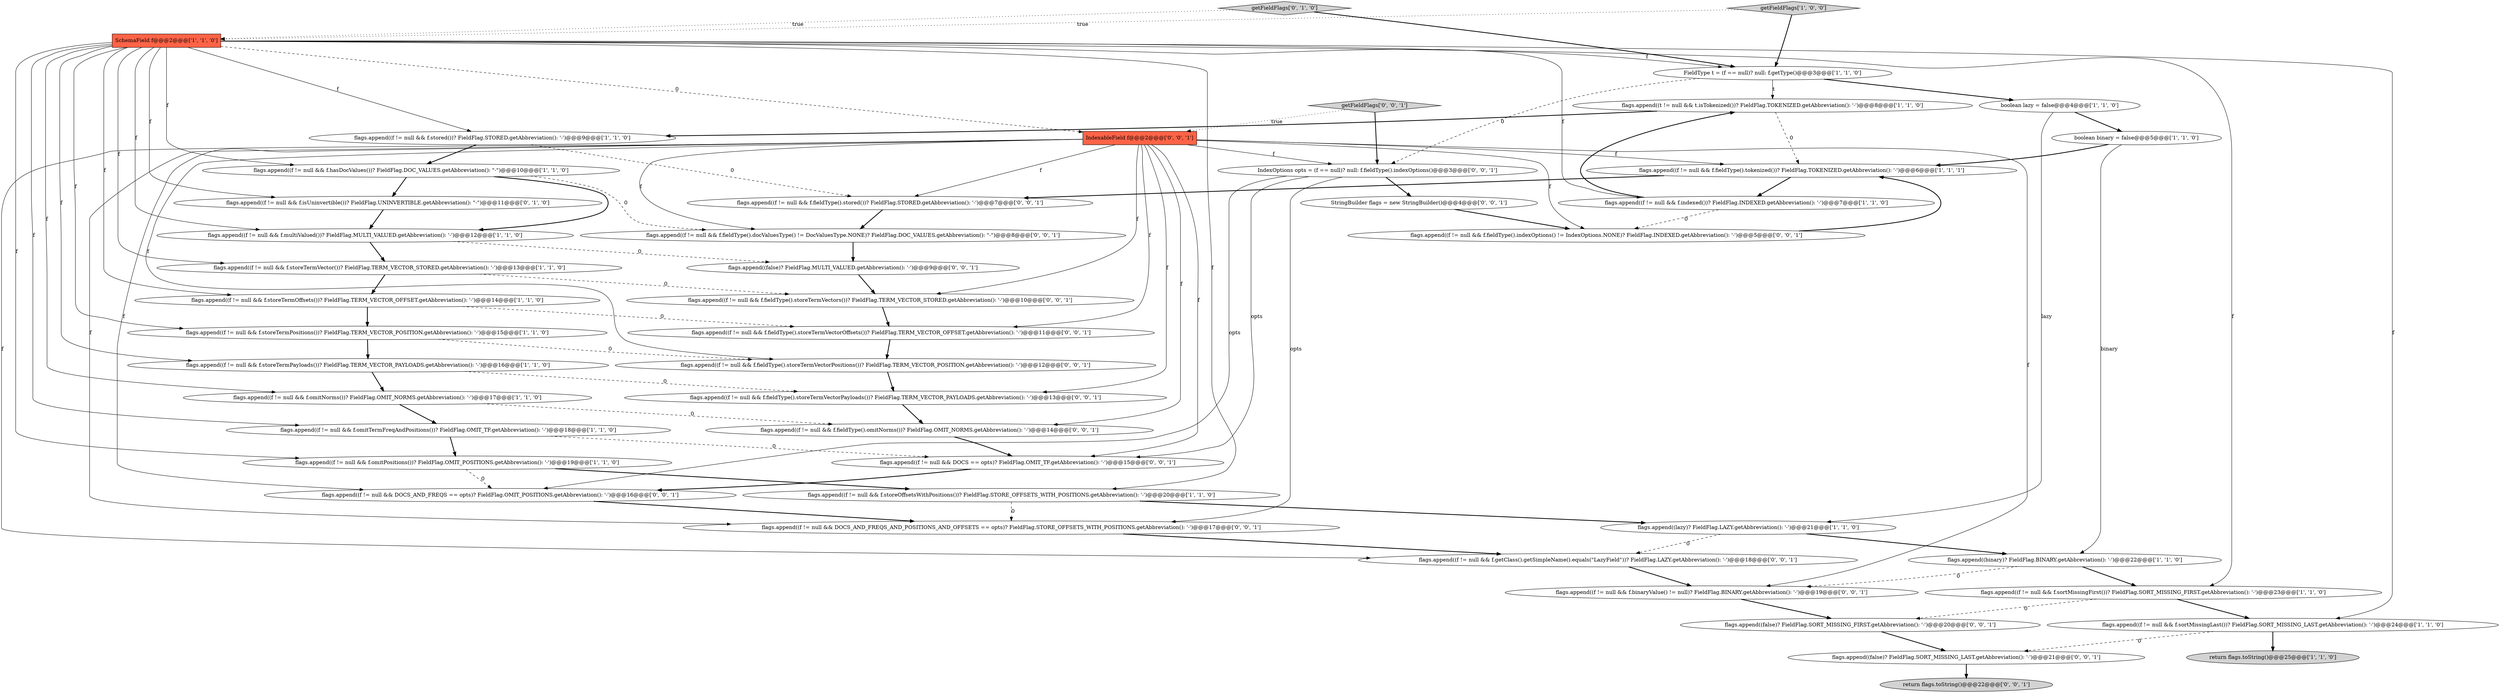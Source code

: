 digraph {
22 [style = filled, label = "flags.append((t != null && t.isTokenized())? FieldFlag.TOKENIZED.getAbbreviation(): '-')@@@8@@@['1', '1', '0']", fillcolor = white, shape = ellipse image = "AAA0AAABBB1BBB"];
38 [style = filled, label = "flags.append((f != null && DOCS == opts)? FieldFlag.OMIT_TF.getAbbreviation(): '-')@@@15@@@['0', '0', '1']", fillcolor = white, shape = ellipse image = "AAA0AAABBB3BBB"];
15 [style = filled, label = "boolean binary = false@@@5@@@['1', '1', '0']", fillcolor = white, shape = ellipse image = "AAA0AAABBB1BBB"];
32 [style = filled, label = "IndexOptions opts = (f == null)? null: f.fieldType().indexOptions()@@@3@@@['0', '0', '1']", fillcolor = white, shape = ellipse image = "AAA0AAABBB3BBB"];
9 [style = filled, label = "flags.append((f != null && f.storeOffsetsWithPositions())? FieldFlag.STORE_OFFSETS_WITH_POSITIONS.getAbbreviation(): '-')@@@20@@@['1', '1', '0']", fillcolor = white, shape = ellipse image = "AAA0AAABBB1BBB"];
34 [style = filled, label = "flags.append((f != null && f.fieldType().storeTermVectorOffsets())? FieldFlag.TERM_VECTOR_OFFSET.getAbbreviation(): '-')@@@11@@@['0', '0', '1']", fillcolor = white, shape = ellipse image = "AAA0AAABBB3BBB"];
3 [style = filled, label = "flags.append((binary)? FieldFlag.BINARY.getAbbreviation(): '-')@@@22@@@['1', '1', '0']", fillcolor = white, shape = ellipse image = "AAA0AAABBB1BBB"];
44 [style = filled, label = "flags.append((f != null && DOCS_AND_FREQS_AND_POSITIONS_AND_OFFSETS == opts)? FieldFlag.STORE_OFFSETS_WITH_POSITIONS.getAbbreviation(): '-')@@@17@@@['0', '0', '1']", fillcolor = white, shape = ellipse image = "AAA0AAABBB3BBB"];
1 [style = filled, label = "flags.append((f != null && f.storeTermOffsets())? FieldFlag.TERM_VECTOR_OFFSET.getAbbreviation(): '-')@@@14@@@['1', '1', '0']", fillcolor = white, shape = ellipse image = "AAA0AAABBB1BBB"];
27 [style = filled, label = "flags.append((f != null && f.getClass().getSimpleName().equals(\"LazyField\"))? FieldFlag.LAZY.getAbbreviation(): '-')@@@18@@@['0', '0', '1']", fillcolor = white, shape = ellipse image = "AAA0AAABBB3BBB"];
4 [style = filled, label = "flags.append((f != null && f.fieldType().tokenized())? FieldFlag.TOKENIZED.getAbbreviation(): '-')@@@6@@@['1', '1', '1']", fillcolor = white, shape = ellipse image = "AAA0AAABBB1BBB"];
6 [style = filled, label = "flags.append((f != null && f.sortMissingLast())? FieldFlag.SORT_MISSING_LAST.getAbbreviation(): '-')@@@24@@@['1', '1', '0']", fillcolor = white, shape = ellipse image = "AAA0AAABBB1BBB"];
26 [style = filled, label = "getFieldFlags['0', '0', '1']", fillcolor = lightgray, shape = diamond image = "AAA0AAABBB3BBB"];
14 [style = filled, label = "getFieldFlags['1', '0', '0']", fillcolor = lightgray, shape = diamond image = "AAA0AAABBB1BBB"];
5 [style = filled, label = "boolean lazy = false@@@4@@@['1', '1', '0']", fillcolor = white, shape = ellipse image = "AAA0AAABBB1BBB"];
20 [style = filled, label = "flags.append((f != null && f.storeTermPayloads())? FieldFlag.TERM_VECTOR_PAYLOADS.getAbbreviation(): '-')@@@16@@@['1', '1', '0']", fillcolor = white, shape = ellipse image = "AAA0AAABBB1BBB"];
39 [style = filled, label = "flags.append((f != null && f.binaryValue() != null)? FieldFlag.BINARY.getAbbreviation(): '-')@@@19@@@['0', '0', '1']", fillcolor = white, shape = ellipse image = "AAA0AAABBB3BBB"];
30 [style = filled, label = "flags.append((f != null && f.fieldType().stored())? FieldFlag.STORED.getAbbreviation(): '-')@@@7@@@['0', '0', '1']", fillcolor = white, shape = ellipse image = "AAA0AAABBB3BBB"];
10 [style = filled, label = "flags.append((f != null && f.multiValued())? FieldFlag.MULTI_VALUED.getAbbreviation(): '-')@@@12@@@['1', '1', '0']", fillcolor = white, shape = ellipse image = "AAA0AAABBB1BBB"];
7 [style = filled, label = "FieldType t = (f == null)? null: f.getType()@@@3@@@['1', '1', '0']", fillcolor = white, shape = ellipse image = "AAA0AAABBB1BBB"];
13 [style = filled, label = "flags.append((f != null && f.omitPositions())? FieldFlag.OMIT_POSITIONS.getAbbreviation(): '-')@@@19@@@['1', '1', '0']", fillcolor = white, shape = ellipse image = "AAA0AAABBB1BBB"];
21 [style = filled, label = "SchemaField f@@@2@@@['1', '1', '0']", fillcolor = tomato, shape = box image = "AAA0AAABBB1BBB"];
16 [style = filled, label = "flags.append((lazy)? FieldFlag.LAZY.getAbbreviation(): '-')@@@21@@@['1', '1', '0']", fillcolor = white, shape = ellipse image = "AAA0AAABBB1BBB"];
0 [style = filled, label = "flags.append((f != null && f.hasDocValues())? FieldFlag.DOC_VALUES.getAbbreviation(): \"-\")@@@10@@@['1', '1', '0']", fillcolor = white, shape = ellipse image = "AAA0AAABBB1BBB"];
41 [style = filled, label = "flags.append((false)? FieldFlag.MULTI_VALUED.getAbbreviation(): '-')@@@9@@@['0', '0', '1']", fillcolor = white, shape = ellipse image = "AAA0AAABBB3BBB"];
35 [style = filled, label = "flags.append((f != null && DOCS_AND_FREQS == opts)? FieldFlag.OMIT_POSITIONS.getAbbreviation(): '-')@@@16@@@['0', '0', '1']", fillcolor = white, shape = ellipse image = "AAA0AAABBB3BBB"];
11 [style = filled, label = "return flags.toString()@@@25@@@['1', '1', '0']", fillcolor = lightgray, shape = ellipse image = "AAA0AAABBB1BBB"];
18 [style = filled, label = "flags.append((f != null && f.storeTermVector())? FieldFlag.TERM_VECTOR_STORED.getAbbreviation(): '-')@@@13@@@['1', '1', '0']", fillcolor = white, shape = ellipse image = "AAA0AAABBB1BBB"];
19 [style = filled, label = "flags.append((f != null && f.indexed())? FieldFlag.INDEXED.getAbbreviation(): '-')@@@7@@@['1', '1', '0']", fillcolor = white, shape = ellipse image = "AAA0AAABBB1BBB"];
46 [style = filled, label = "flags.append((f != null && f.fieldType().docValuesType() != DocValuesType.NONE)? FieldFlag.DOC_VALUES.getAbbreviation(): \"-\")@@@8@@@['0', '0', '1']", fillcolor = white, shape = ellipse image = "AAA0AAABBB3BBB"];
25 [style = filled, label = "flags.append((f != null && f.isUninvertible())? FieldFlag.UNINVERTIBLE.getAbbreviation(): \"-\")@@@11@@@['0', '1', '0']", fillcolor = white, shape = ellipse image = "AAA1AAABBB2BBB"];
33 [style = filled, label = "IndexableField f@@@2@@@['0', '0', '1']", fillcolor = tomato, shape = box image = "AAA0AAABBB3BBB"];
8 [style = filled, label = "flags.append((f != null && f.omitNorms())? FieldFlag.OMIT_NORMS.getAbbreviation(): '-')@@@17@@@['1', '1', '0']", fillcolor = white, shape = ellipse image = "AAA0AAABBB1BBB"];
2 [style = filled, label = "flags.append((f != null && f.omitTermFreqAndPositions())? FieldFlag.OMIT_TF.getAbbreviation(): '-')@@@18@@@['1', '1', '0']", fillcolor = white, shape = ellipse image = "AAA0AAABBB1BBB"];
23 [style = filled, label = "flags.append((f != null && f.stored())? FieldFlag.STORED.getAbbreviation(): '-')@@@9@@@['1', '1', '0']", fillcolor = white, shape = ellipse image = "AAA0AAABBB1BBB"];
40 [style = filled, label = "flags.append((f != null && f.fieldType().storeTermVectorPositions())? FieldFlag.TERM_VECTOR_POSITION.getAbbreviation(): '-')@@@12@@@['0', '0', '1']", fillcolor = white, shape = ellipse image = "AAA0AAABBB3BBB"];
17 [style = filled, label = "flags.append((f != null && f.sortMissingFirst())? FieldFlag.SORT_MISSING_FIRST.getAbbreviation(): '-')@@@23@@@['1', '1', '0']", fillcolor = white, shape = ellipse image = "AAA0AAABBB1BBB"];
28 [style = filled, label = "return flags.toString()@@@22@@@['0', '0', '1']", fillcolor = lightgray, shape = ellipse image = "AAA0AAABBB3BBB"];
31 [style = filled, label = "flags.append((f != null && f.fieldType().storeTermVectorPayloads())? FieldFlag.TERM_VECTOR_PAYLOADS.getAbbreviation(): '-')@@@13@@@['0', '0', '1']", fillcolor = white, shape = ellipse image = "AAA0AAABBB3BBB"];
29 [style = filled, label = "flags.append((f != null && f.fieldType().indexOptions() != IndexOptions.NONE)? FieldFlag.INDEXED.getAbbreviation(): '-')@@@5@@@['0', '0', '1']", fillcolor = white, shape = ellipse image = "AAA0AAABBB3BBB"];
42 [style = filled, label = "flags.append((false)? FieldFlag.SORT_MISSING_FIRST.getAbbreviation(): '-')@@@20@@@['0', '0', '1']", fillcolor = white, shape = ellipse image = "AAA0AAABBB3BBB"];
37 [style = filled, label = "flags.append((false)? FieldFlag.SORT_MISSING_LAST.getAbbreviation(): '-')@@@21@@@['0', '0', '1']", fillcolor = white, shape = ellipse image = "AAA0AAABBB3BBB"];
12 [style = filled, label = "flags.append((f != null && f.storeTermPositions())? FieldFlag.TERM_VECTOR_POSITION.getAbbreviation(): '-')@@@15@@@['1', '1', '0']", fillcolor = white, shape = ellipse image = "AAA0AAABBB1BBB"];
24 [style = filled, label = "getFieldFlags['0', '1', '0']", fillcolor = lightgray, shape = diamond image = "AAA0AAABBB2BBB"];
43 [style = filled, label = "flags.append((f != null && f.fieldType().storeTermVectors())? FieldFlag.TERM_VECTOR_STORED.getAbbreviation(): '-')@@@10@@@['0', '0', '1']", fillcolor = white, shape = ellipse image = "AAA0AAABBB3BBB"];
45 [style = filled, label = "StringBuilder flags = new StringBuilder()@@@4@@@['0', '0', '1']", fillcolor = white, shape = ellipse image = "AAA0AAABBB3BBB"];
36 [style = filled, label = "flags.append((f != null && f.fieldType().omitNorms())? FieldFlag.OMIT_NORMS.getAbbreviation(): '-')@@@14@@@['0', '0', '1']", fillcolor = white, shape = ellipse image = "AAA0AAABBB3BBB"];
23->30 [style = dashed, label="0"];
21->6 [style = solid, label="f"];
25->10 [style = bold, label=""];
19->22 [style = bold, label=""];
39->42 [style = bold, label=""];
0->25 [style = bold, label=""];
21->8 [style = solid, label="f"];
33->38 [style = solid, label="f"];
10->18 [style = bold, label=""];
3->17 [style = bold, label=""];
4->19 [style = bold, label=""];
33->31 [style = solid, label="f"];
33->39 [style = solid, label="f"];
37->28 [style = bold, label=""];
17->42 [style = dashed, label="0"];
38->35 [style = bold, label=""];
21->7 [style = solid, label="f"];
31->36 [style = bold, label=""];
13->9 [style = bold, label=""];
36->38 [style = bold, label=""];
1->34 [style = dashed, label="0"];
21->10 [style = solid, label="f"];
33->35 [style = solid, label="f"];
14->7 [style = bold, label=""];
24->7 [style = bold, label=""];
1->12 [style = bold, label=""];
9->16 [style = bold, label=""];
6->11 [style = bold, label=""];
13->35 [style = dashed, label="0"];
33->29 [style = solid, label="f"];
9->44 [style = dashed, label="0"];
7->32 [style = dashed, label="0"];
33->27 [style = solid, label="f"];
45->29 [style = bold, label=""];
15->3 [style = solid, label="binary"];
8->2 [style = bold, label=""];
17->6 [style = bold, label=""];
10->41 [style = dashed, label="0"];
33->44 [style = solid, label="f"];
44->27 [style = bold, label=""];
26->32 [style = bold, label=""];
12->20 [style = bold, label=""];
8->36 [style = dashed, label="0"];
46->41 [style = bold, label=""];
5->16 [style = solid, label="lazy"];
33->46 [style = solid, label="f"];
33->32 [style = solid, label="f"];
33->4 [style = solid, label="f"];
33->40 [style = solid, label="f"];
2->38 [style = dashed, label="0"];
21->9 [style = solid, label="f"];
30->46 [style = bold, label=""];
33->43 [style = solid, label="f"];
2->13 [style = bold, label=""];
21->33 [style = dashed, label="0"];
15->4 [style = bold, label=""];
32->45 [style = bold, label=""];
20->8 [style = bold, label=""];
21->19 [style = solid, label="f"];
40->31 [style = bold, label=""];
23->0 [style = bold, label=""];
33->34 [style = solid, label="f"];
33->30 [style = solid, label="f"];
35->44 [style = bold, label=""];
19->29 [style = dashed, label="0"];
32->35 [style = solid, label="opts"];
22->4 [style = dashed, label="0"];
21->1 [style = solid, label="f"];
21->0 [style = solid, label="f"];
16->3 [style = bold, label=""];
21->23 [style = solid, label="f"];
26->33 [style = dotted, label="true"];
7->5 [style = bold, label=""];
21->17 [style = solid, label="f"];
18->1 [style = bold, label=""];
18->43 [style = dashed, label="0"];
21->20 [style = solid, label="f"];
0->46 [style = dashed, label="0"];
27->39 [style = bold, label=""];
21->25 [style = solid, label="f"];
33->36 [style = solid, label="f"];
21->12 [style = solid, label="f"];
3->39 [style = dashed, label="0"];
12->40 [style = dashed, label="0"];
41->43 [style = bold, label=""];
32->38 [style = solid, label="opts"];
42->37 [style = bold, label=""];
29->4 [style = bold, label=""];
6->37 [style = dashed, label="0"];
21->18 [style = solid, label="f"];
34->40 [style = bold, label=""];
24->21 [style = dotted, label="true"];
7->22 [style = solid, label="t"];
21->13 [style = solid, label="f"];
16->27 [style = dashed, label="0"];
0->10 [style = bold, label=""];
43->34 [style = bold, label=""];
14->21 [style = dotted, label="true"];
20->31 [style = dashed, label="0"];
21->2 [style = solid, label="f"];
22->23 [style = bold, label=""];
32->44 [style = solid, label="opts"];
4->30 [style = bold, label=""];
5->15 [style = bold, label=""];
}
